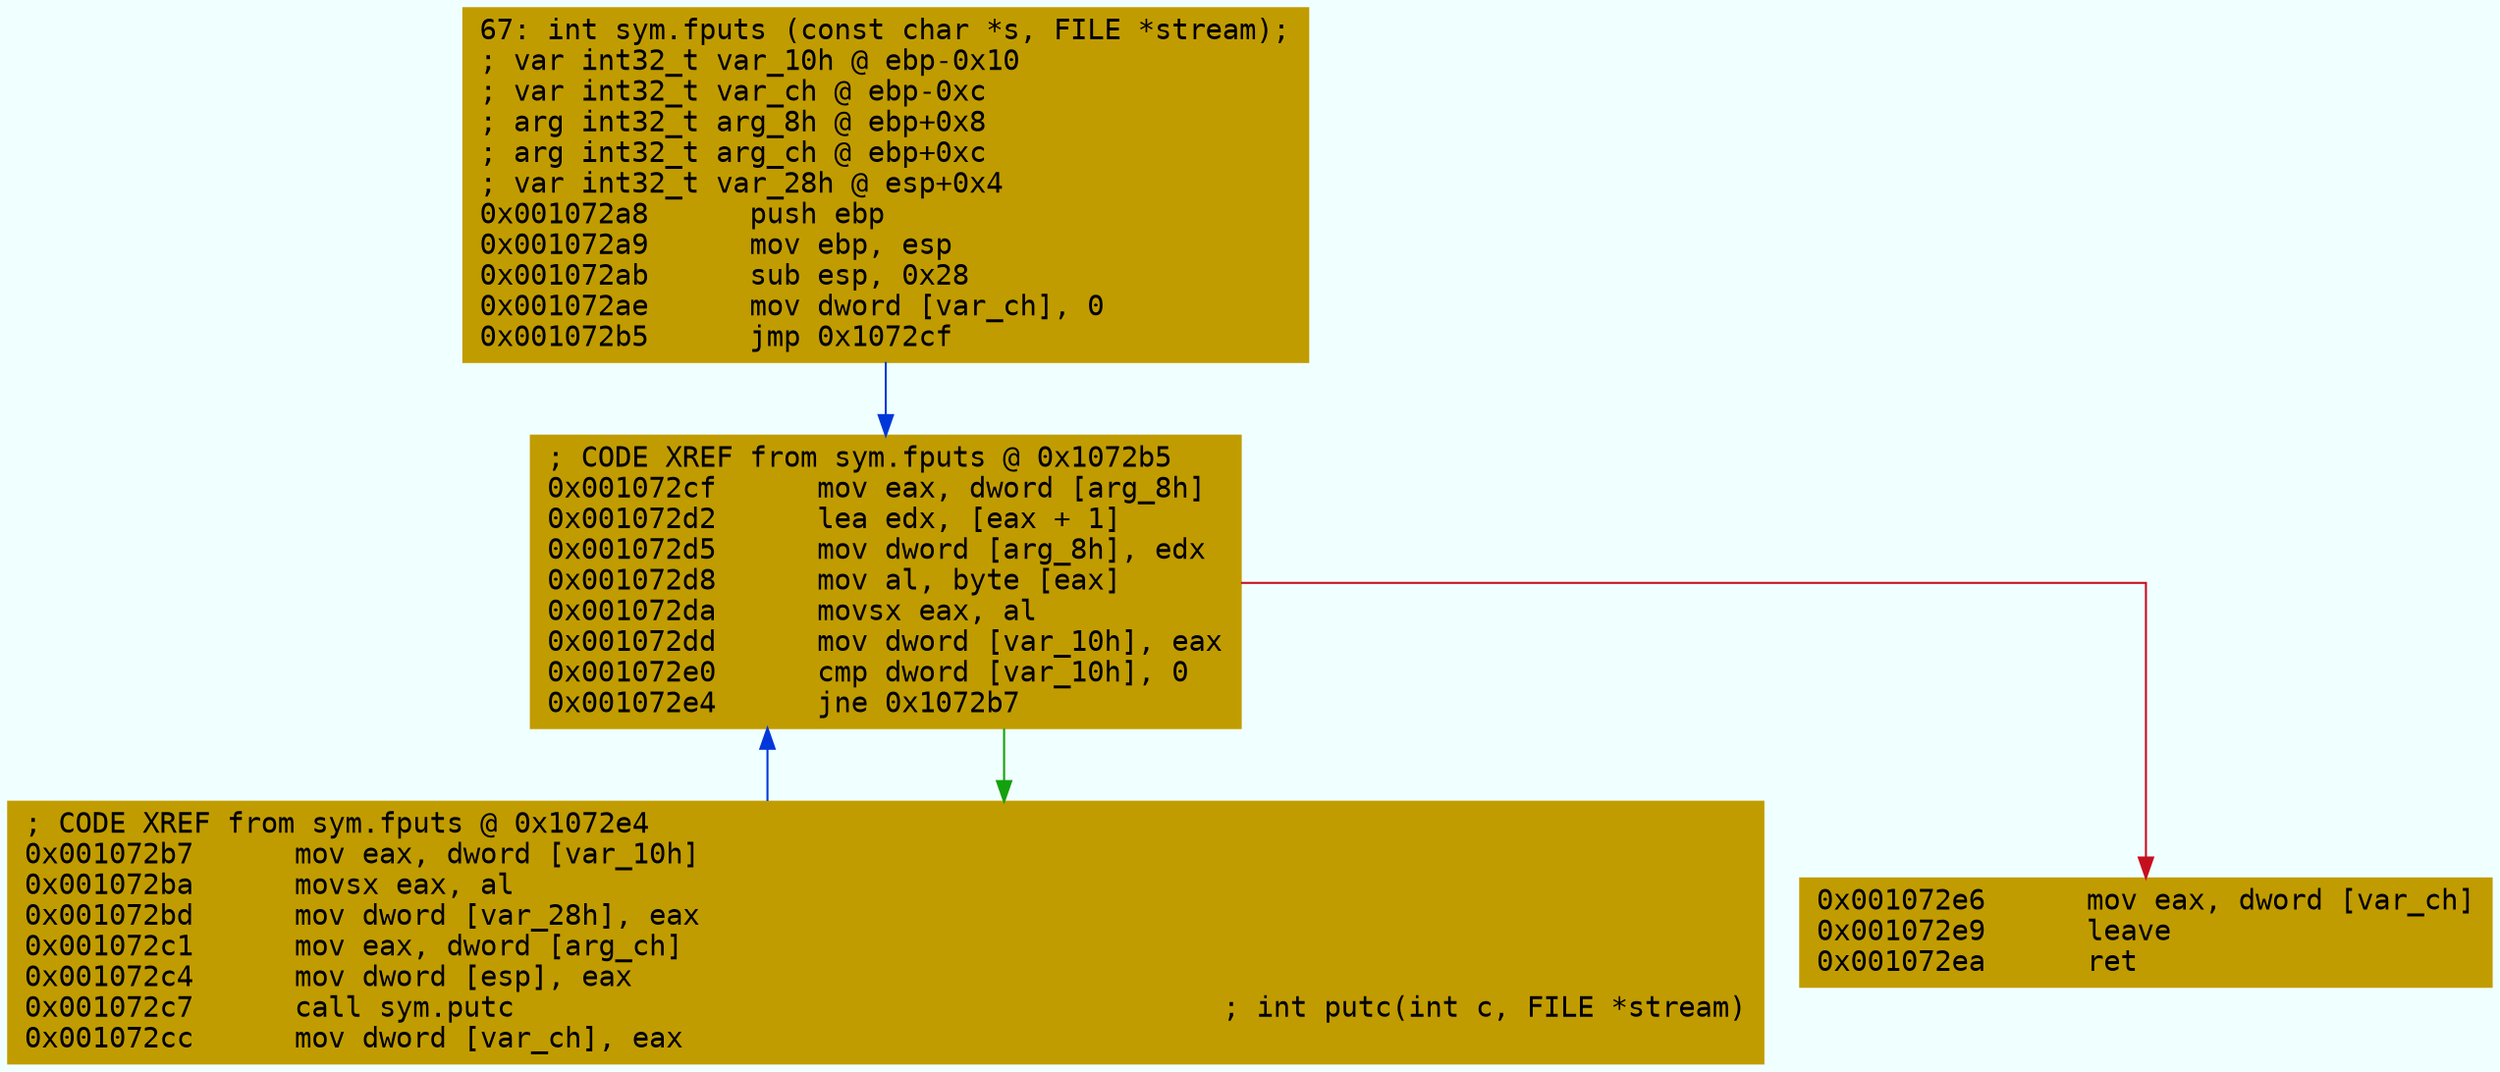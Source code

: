 digraph code {
	graph [bgcolor=azure fontsize=8 fontname="Courier" splines="ortho"];
	node [fillcolor=gray style=filled shape=box];
	edge [arrowhead="normal"];
	"0x001072a8" [URL="sym.fputs/0x001072a8", fillcolor="#c19c00",color="#c19c00", fontname="Courier",label="67: int sym.fputs (const char *s, FILE *stream);\l; var int32_t var_10h @ ebp-0x10\l; var int32_t var_ch @ ebp-0xc\l; arg int32_t arg_8h @ ebp+0x8\l; arg int32_t arg_ch @ ebp+0xc\l; var int32_t var_28h @ esp+0x4\l0x001072a8      push ebp\l0x001072a9      mov ebp, esp\l0x001072ab      sub esp, 0x28\l0x001072ae      mov dword [var_ch], 0\l0x001072b5      jmp 0x1072cf\l"]
	"0x001072b7" [URL="sym.fputs/0x001072b7", fillcolor="#c19c00",color="#c19c00", fontname="Courier",label="; CODE XREF from sym.fputs @ 0x1072e4\l0x001072b7      mov eax, dword [var_10h]\l0x001072ba      movsx eax, al\l0x001072bd      mov dword [var_28h], eax\l0x001072c1      mov eax, dword [arg_ch]\l0x001072c4      mov dword [esp], eax\l0x001072c7      call sym.putc                                          ; int putc(int c, FILE *stream)\l0x001072cc      mov dword [var_ch], eax\l"]
	"0x001072cf" [URL="sym.fputs/0x001072cf", fillcolor="#c19c00",color="#c19c00", fontname="Courier",label="; CODE XREF from sym.fputs @ 0x1072b5\l0x001072cf      mov eax, dword [arg_8h]\l0x001072d2      lea edx, [eax + 1]\l0x001072d5      mov dword [arg_8h], edx\l0x001072d8      mov al, byte [eax]\l0x001072da      movsx eax, al\l0x001072dd      mov dword [var_10h], eax\l0x001072e0      cmp dword [var_10h], 0\l0x001072e4      jne 0x1072b7\l"]
	"0x001072e6" [URL="sym.fputs/0x001072e6", fillcolor="#c19c00",color="#c19c00", fontname="Courier",label="0x001072e6      mov eax, dword [var_ch]\l0x001072e9      leave\l0x001072ea      ret\l"]
        "0x001072a8" -> "0x001072cf" [color="#0037da"];
        "0x001072b7" -> "0x001072cf" [color="#0037da"];
        "0x001072cf" -> "0x001072b7" [color="#13a10e"];
        "0x001072cf" -> "0x001072e6" [color="#c50f1f"];
}
